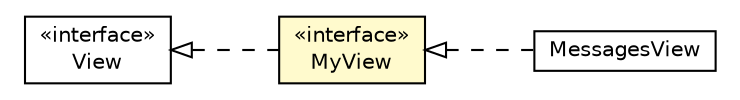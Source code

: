 #!/usr/local/bin/dot
#
# Class diagram 
# Generated by UMLGraph version R5_6-24-gf6e263 (http://www.umlgraph.org/)
#

digraph G {
	edge [fontname="Helvetica",fontsize=10,labelfontname="Helvetica",labelfontsize=10];
	node [fontname="Helvetica",fontsize=10,shape=plaintext];
	nodesep=0.25;
	ranksep=0.5;
	rankdir=LR;
	// com.gwtplatform.mvp.client.View
	c250359 [label=<<table title="com.gwtplatform.mvp.client.View" border="0" cellborder="1" cellspacing="0" cellpadding="2" port="p" href="../../../../../mvp/client/View.html">
		<tr><td><table border="0" cellspacing="0" cellpadding="1">
<tr><td align="center" balign="center"> &#171;interface&#187; </td></tr>
<tr><td align="center" balign="center"> View </td></tr>
		</table></td></tr>
		</table>>, URL="../../../../../mvp/client/View.html", fontname="Helvetica", fontcolor="black", fontsize=10.0];
	// com.gwtplatform.carstore.client.application.widget.message.MessagesView
	c250728 [label=<<table title="com.gwtplatform.carstore.client.application.widget.message.MessagesView" border="0" cellborder="1" cellspacing="0" cellpadding="2" port="p" href="./MessagesView.html">
		<tr><td><table border="0" cellspacing="0" cellpadding="1">
<tr><td align="center" balign="center"> MessagesView </td></tr>
		</table></td></tr>
		</table>>, URL="./MessagesView.html", fontname="Helvetica", fontcolor="black", fontsize=10.0];
	// com.gwtplatform.carstore.client.application.widget.message.MessagesPresenter.MyView
	c250731 [label=<<table title="com.gwtplatform.carstore.client.application.widget.message.MessagesPresenter.MyView" border="0" cellborder="1" cellspacing="0" cellpadding="2" port="p" bgcolor="lemonChiffon" href="./MessagesPresenter.MyView.html">
		<tr><td><table border="0" cellspacing="0" cellpadding="1">
<tr><td align="center" balign="center"> &#171;interface&#187; </td></tr>
<tr><td align="center" balign="center"> MyView </td></tr>
		</table></td></tr>
		</table>>, URL="./MessagesPresenter.MyView.html", fontname="Helvetica", fontcolor="black", fontsize=10.0];
	//com.gwtplatform.carstore.client.application.widget.message.MessagesView implements com.gwtplatform.carstore.client.application.widget.message.MessagesPresenter.MyView
	c250731:p -> c250728:p [dir=back,arrowtail=empty,style=dashed];
	//com.gwtplatform.carstore.client.application.widget.message.MessagesPresenter.MyView implements com.gwtplatform.mvp.client.View
	c250359:p -> c250731:p [dir=back,arrowtail=empty,style=dashed];
}

